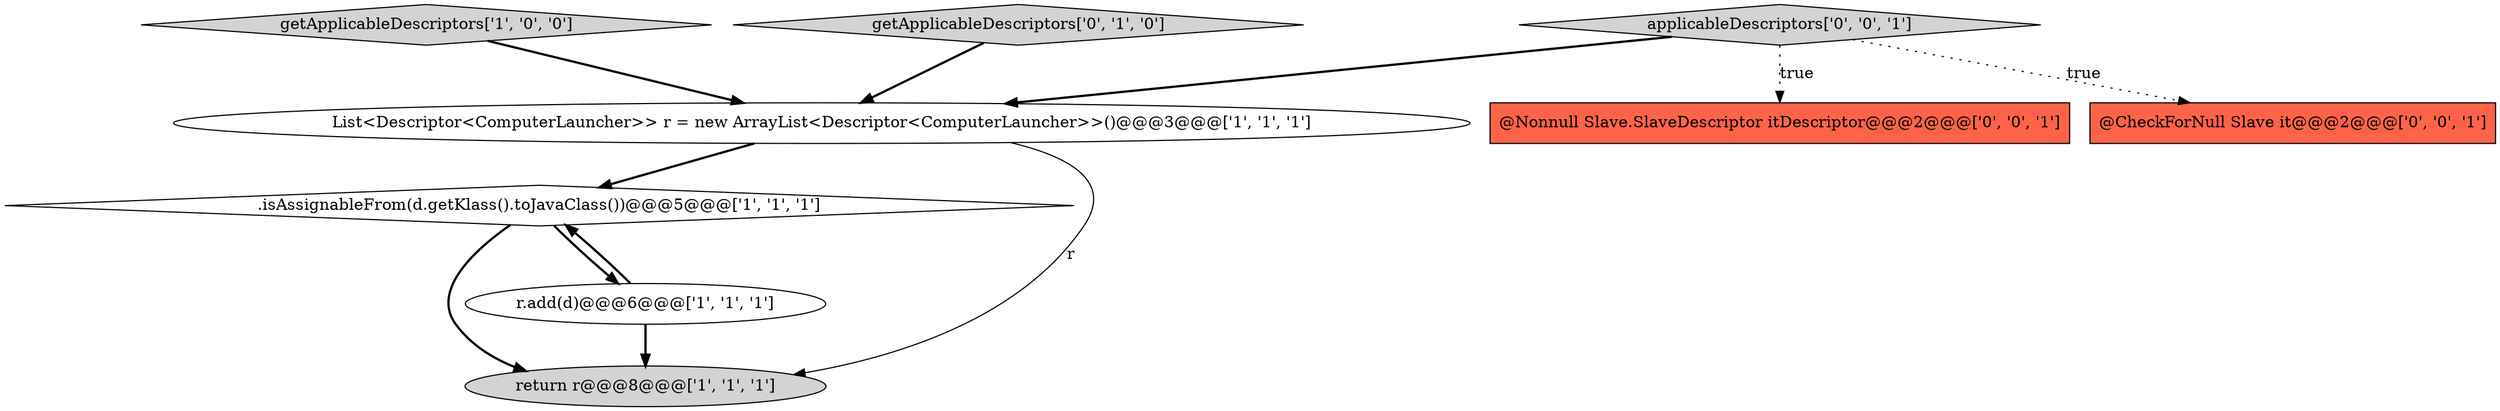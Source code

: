 digraph {
3 [style = filled, label = ".isAssignableFrom(d.getKlass().toJavaClass())@@@5@@@['1', '1', '1']", fillcolor = white, shape = diamond image = "AAA0AAABBB1BBB"];
2 [style = filled, label = "r.add(d)@@@6@@@['1', '1', '1']", fillcolor = white, shape = ellipse image = "AAA0AAABBB1BBB"];
0 [style = filled, label = "getApplicableDescriptors['1', '0', '0']", fillcolor = lightgray, shape = diamond image = "AAA0AAABBB1BBB"];
6 [style = filled, label = "applicableDescriptors['0', '0', '1']", fillcolor = lightgray, shape = diamond image = "AAA0AAABBB3BBB"];
4 [style = filled, label = "List<Descriptor<ComputerLauncher>> r = new ArrayList<Descriptor<ComputerLauncher>>()@@@3@@@['1', '1', '1']", fillcolor = white, shape = ellipse image = "AAA0AAABBB1BBB"];
7 [style = filled, label = "@CheckForNull Slave it@@@2@@@['0', '0', '1']", fillcolor = tomato, shape = box image = "AAA0AAABBB3BBB"];
8 [style = filled, label = "@Nonnull Slave.SlaveDescriptor itDescriptor@@@2@@@['0', '0', '1']", fillcolor = tomato, shape = box image = "AAA0AAABBB3BBB"];
5 [style = filled, label = "getApplicableDescriptors['0', '1', '0']", fillcolor = lightgray, shape = diamond image = "AAA0AAABBB2BBB"];
1 [style = filled, label = "return r@@@8@@@['1', '1', '1']", fillcolor = lightgray, shape = ellipse image = "AAA0AAABBB1BBB"];
4->1 [style = solid, label="r"];
6->8 [style = dotted, label="true"];
6->7 [style = dotted, label="true"];
0->4 [style = bold, label=""];
6->4 [style = bold, label=""];
4->3 [style = bold, label=""];
2->1 [style = bold, label=""];
3->2 [style = bold, label=""];
5->4 [style = bold, label=""];
3->1 [style = bold, label=""];
2->3 [style = bold, label=""];
}
